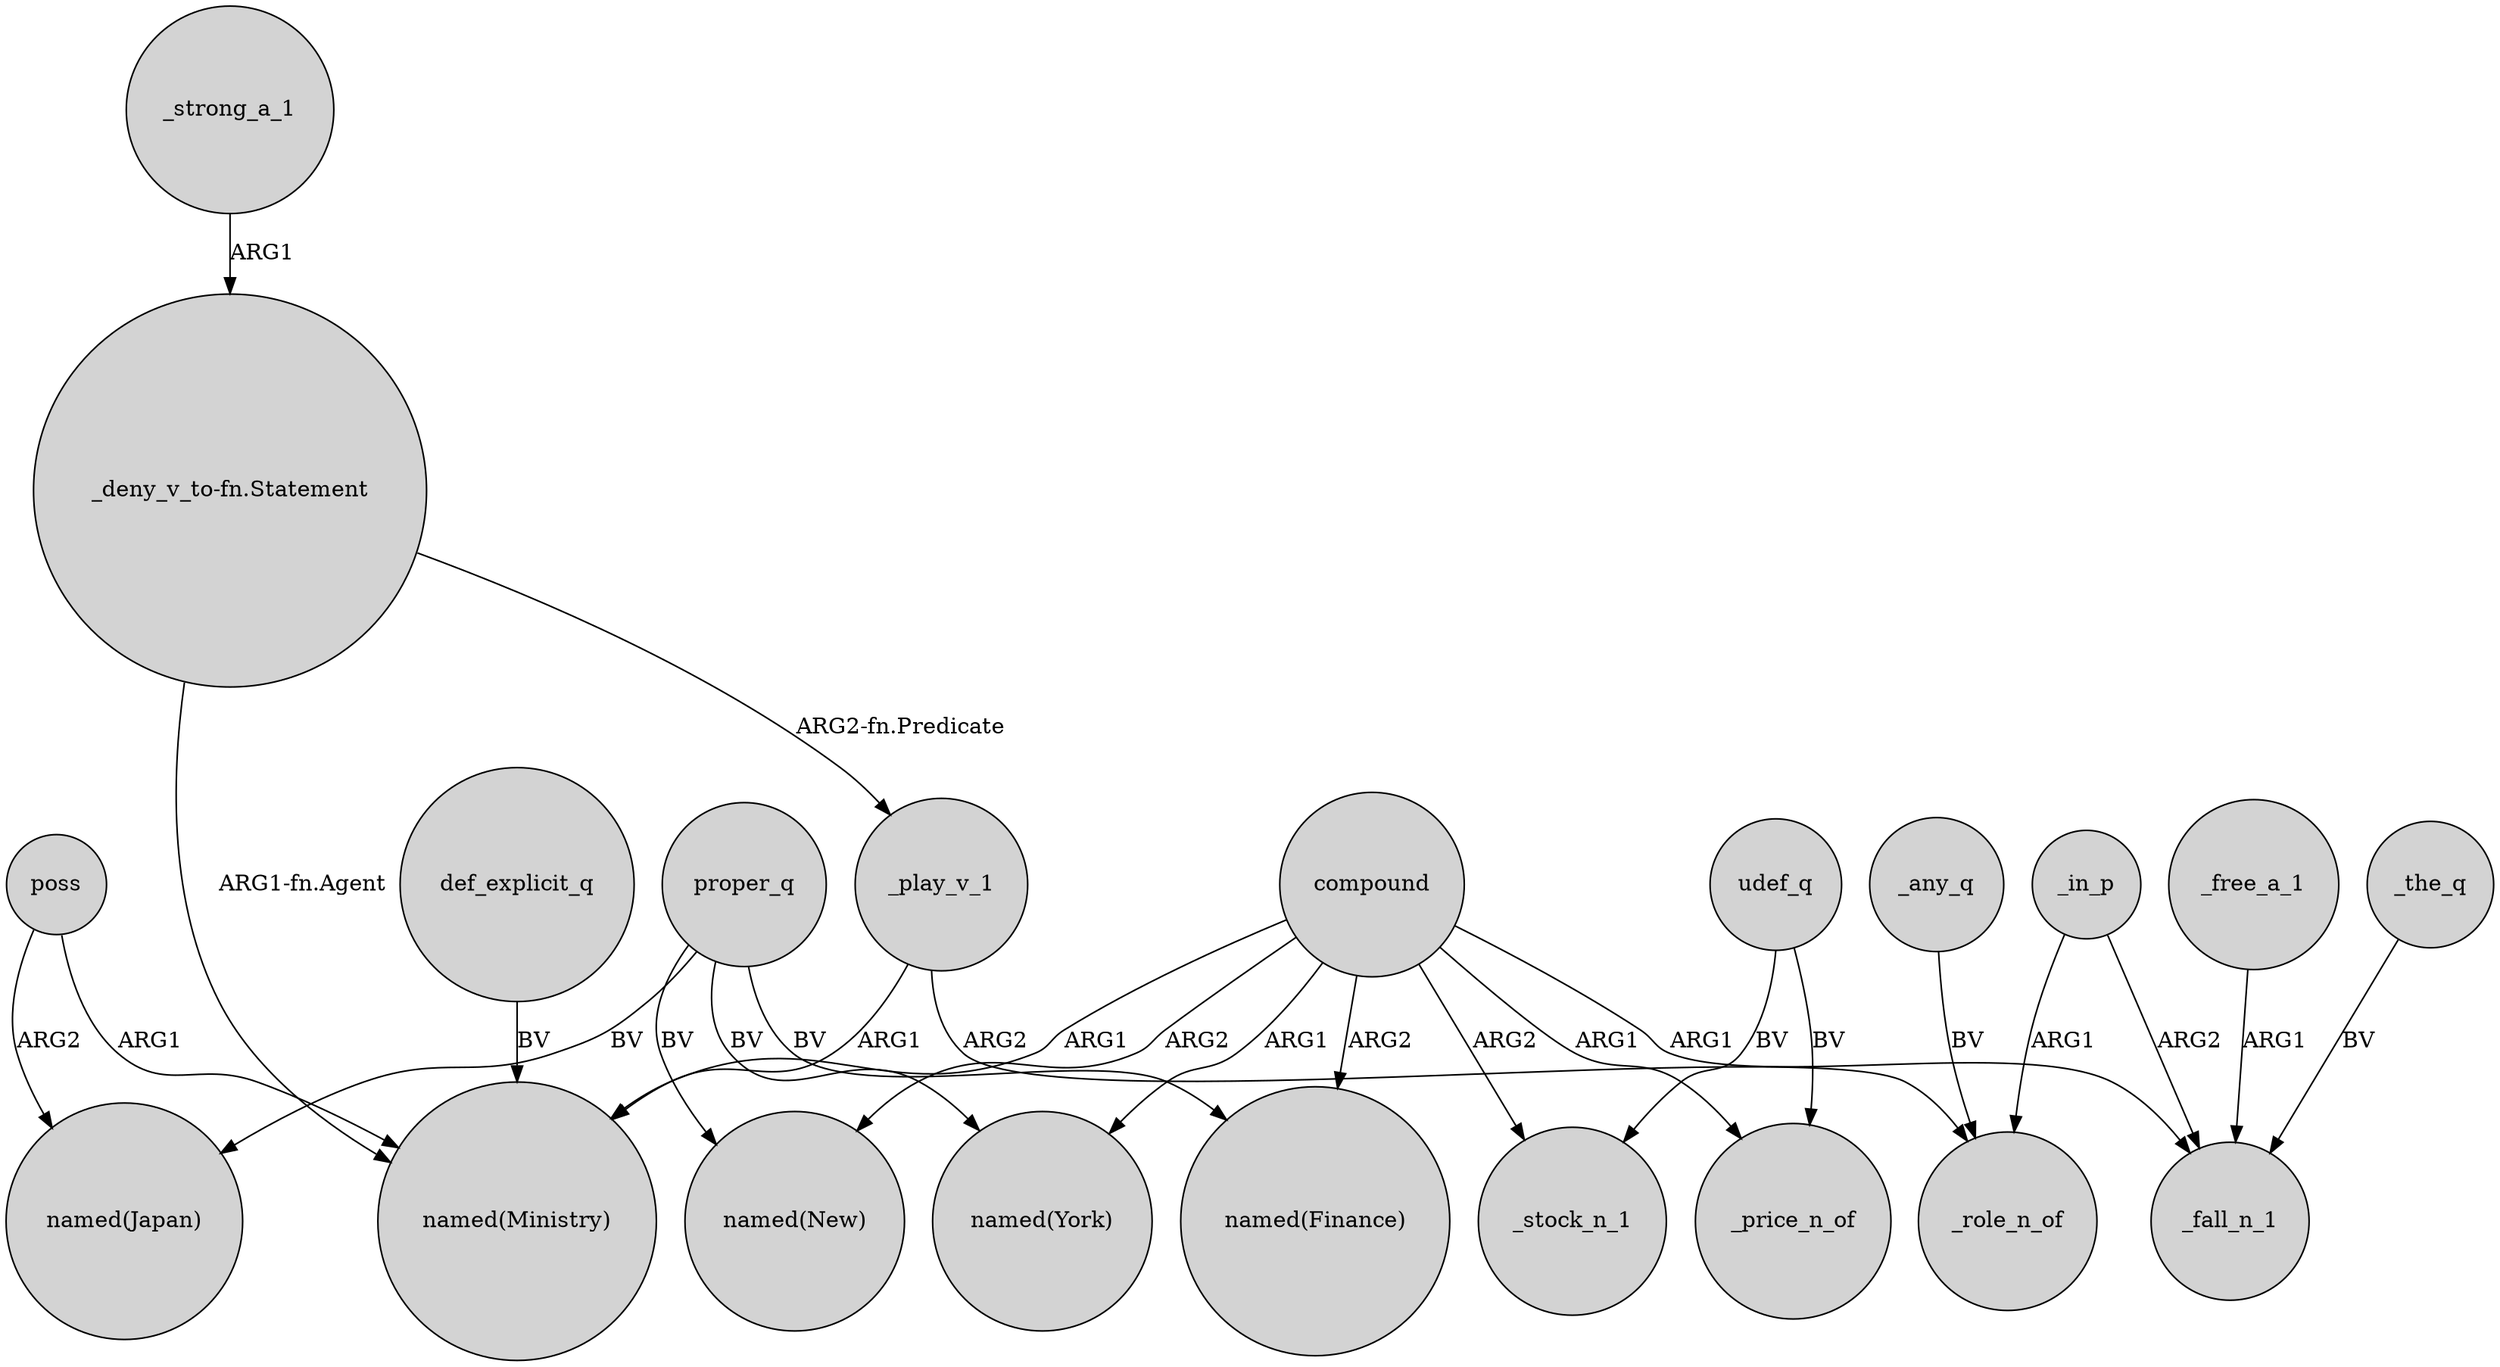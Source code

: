 digraph {
	node [shape=circle style=filled]
	compound -> "named(New)" [label=ARG2]
	udef_q -> _price_n_of [label=BV]
	compound -> "named(Finance)" [label=ARG2]
	_any_q -> _role_n_of [label=BV]
	def_explicit_q -> "named(Ministry)" [label=BV]
	proper_q -> "named(New)" [label=BV]
	compound -> "named(Ministry)" [label=ARG1]
	_free_a_1 -> _fall_n_1 [label=ARG1]
	_play_v_1 -> "named(Ministry)" [label=ARG1]
	proper_q -> "named(Japan)" [label=BV]
	_the_q -> _fall_n_1 [label=BV]
	compound -> _stock_n_1 [label=ARG2]
	poss -> "named(Japan)" [label=ARG2]
	_in_p -> _fall_n_1 [label=ARG2]
	"_deny_v_to-fn.Statement" -> "named(Ministry)" [label="ARG1-fn.Agent"]
	compound -> "named(York)" [label=ARG1]
	udef_q -> _stock_n_1 [label=BV]
	_strong_a_1 -> "_deny_v_to-fn.Statement" [label=ARG1]
	proper_q -> "named(Finance)" [label=BV]
	"_deny_v_to-fn.Statement" -> _play_v_1 [label="ARG2-fn.Predicate"]
	compound -> _fall_n_1 [label=ARG1]
	_play_v_1 -> _role_n_of [label=ARG2]
	poss -> "named(Ministry)" [label=ARG1]
	compound -> _price_n_of [label=ARG1]
	proper_q -> "named(York)" [label=BV]
	_in_p -> _role_n_of [label=ARG1]
}
